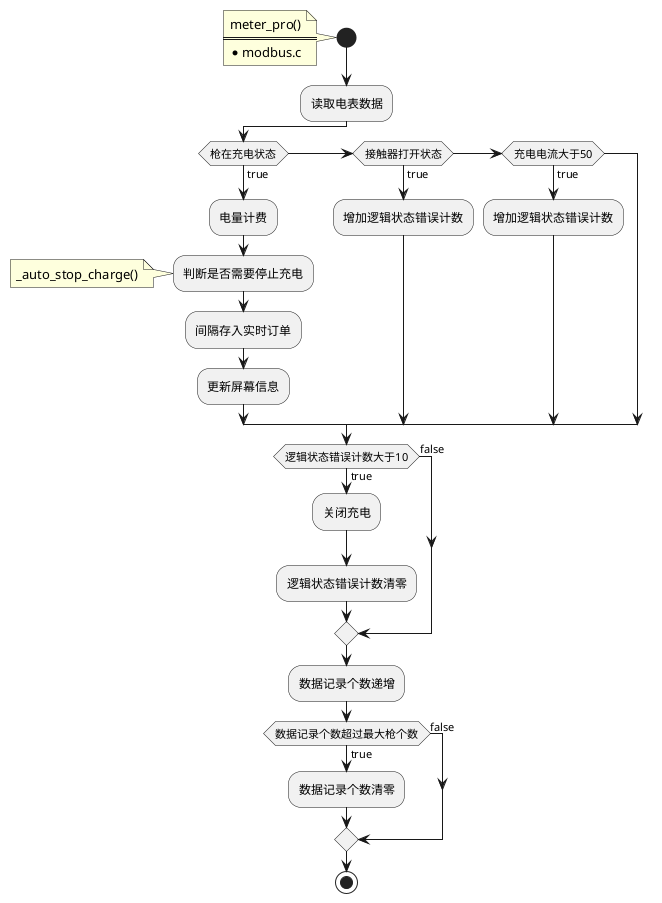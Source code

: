 @startuml
skinparam defaultFontName Microsoft YaHei UI
start

    note
    meter_pro()
    ====
    * modbus.c
    end note
    :读取电表数据;
    if(枪在充电状态)then(true)
        :电量计费;
        :判断是否需要停止充电;
            note
            _auto_stop_charge()
            end note
    :间隔存入实时订单;
    :更新屏幕信息;
    elseif(接触器打开状态)then(true)
    :增加逻辑状态错误计数;
    elseif(充电电流大于50)then(true)
    :增加逻辑状态错误计数;
    endif
    if(逻辑状态错误计数大于10)then(true)
    :关闭充电;
    :逻辑状态错误计数清零;
    else(false)
    endif
    :数据记录个数递增;
    if(数据记录个数超过最大枪个数)then(true)
        :数据记录个数清零;
    else(false)
    endif
stop
@enduml

